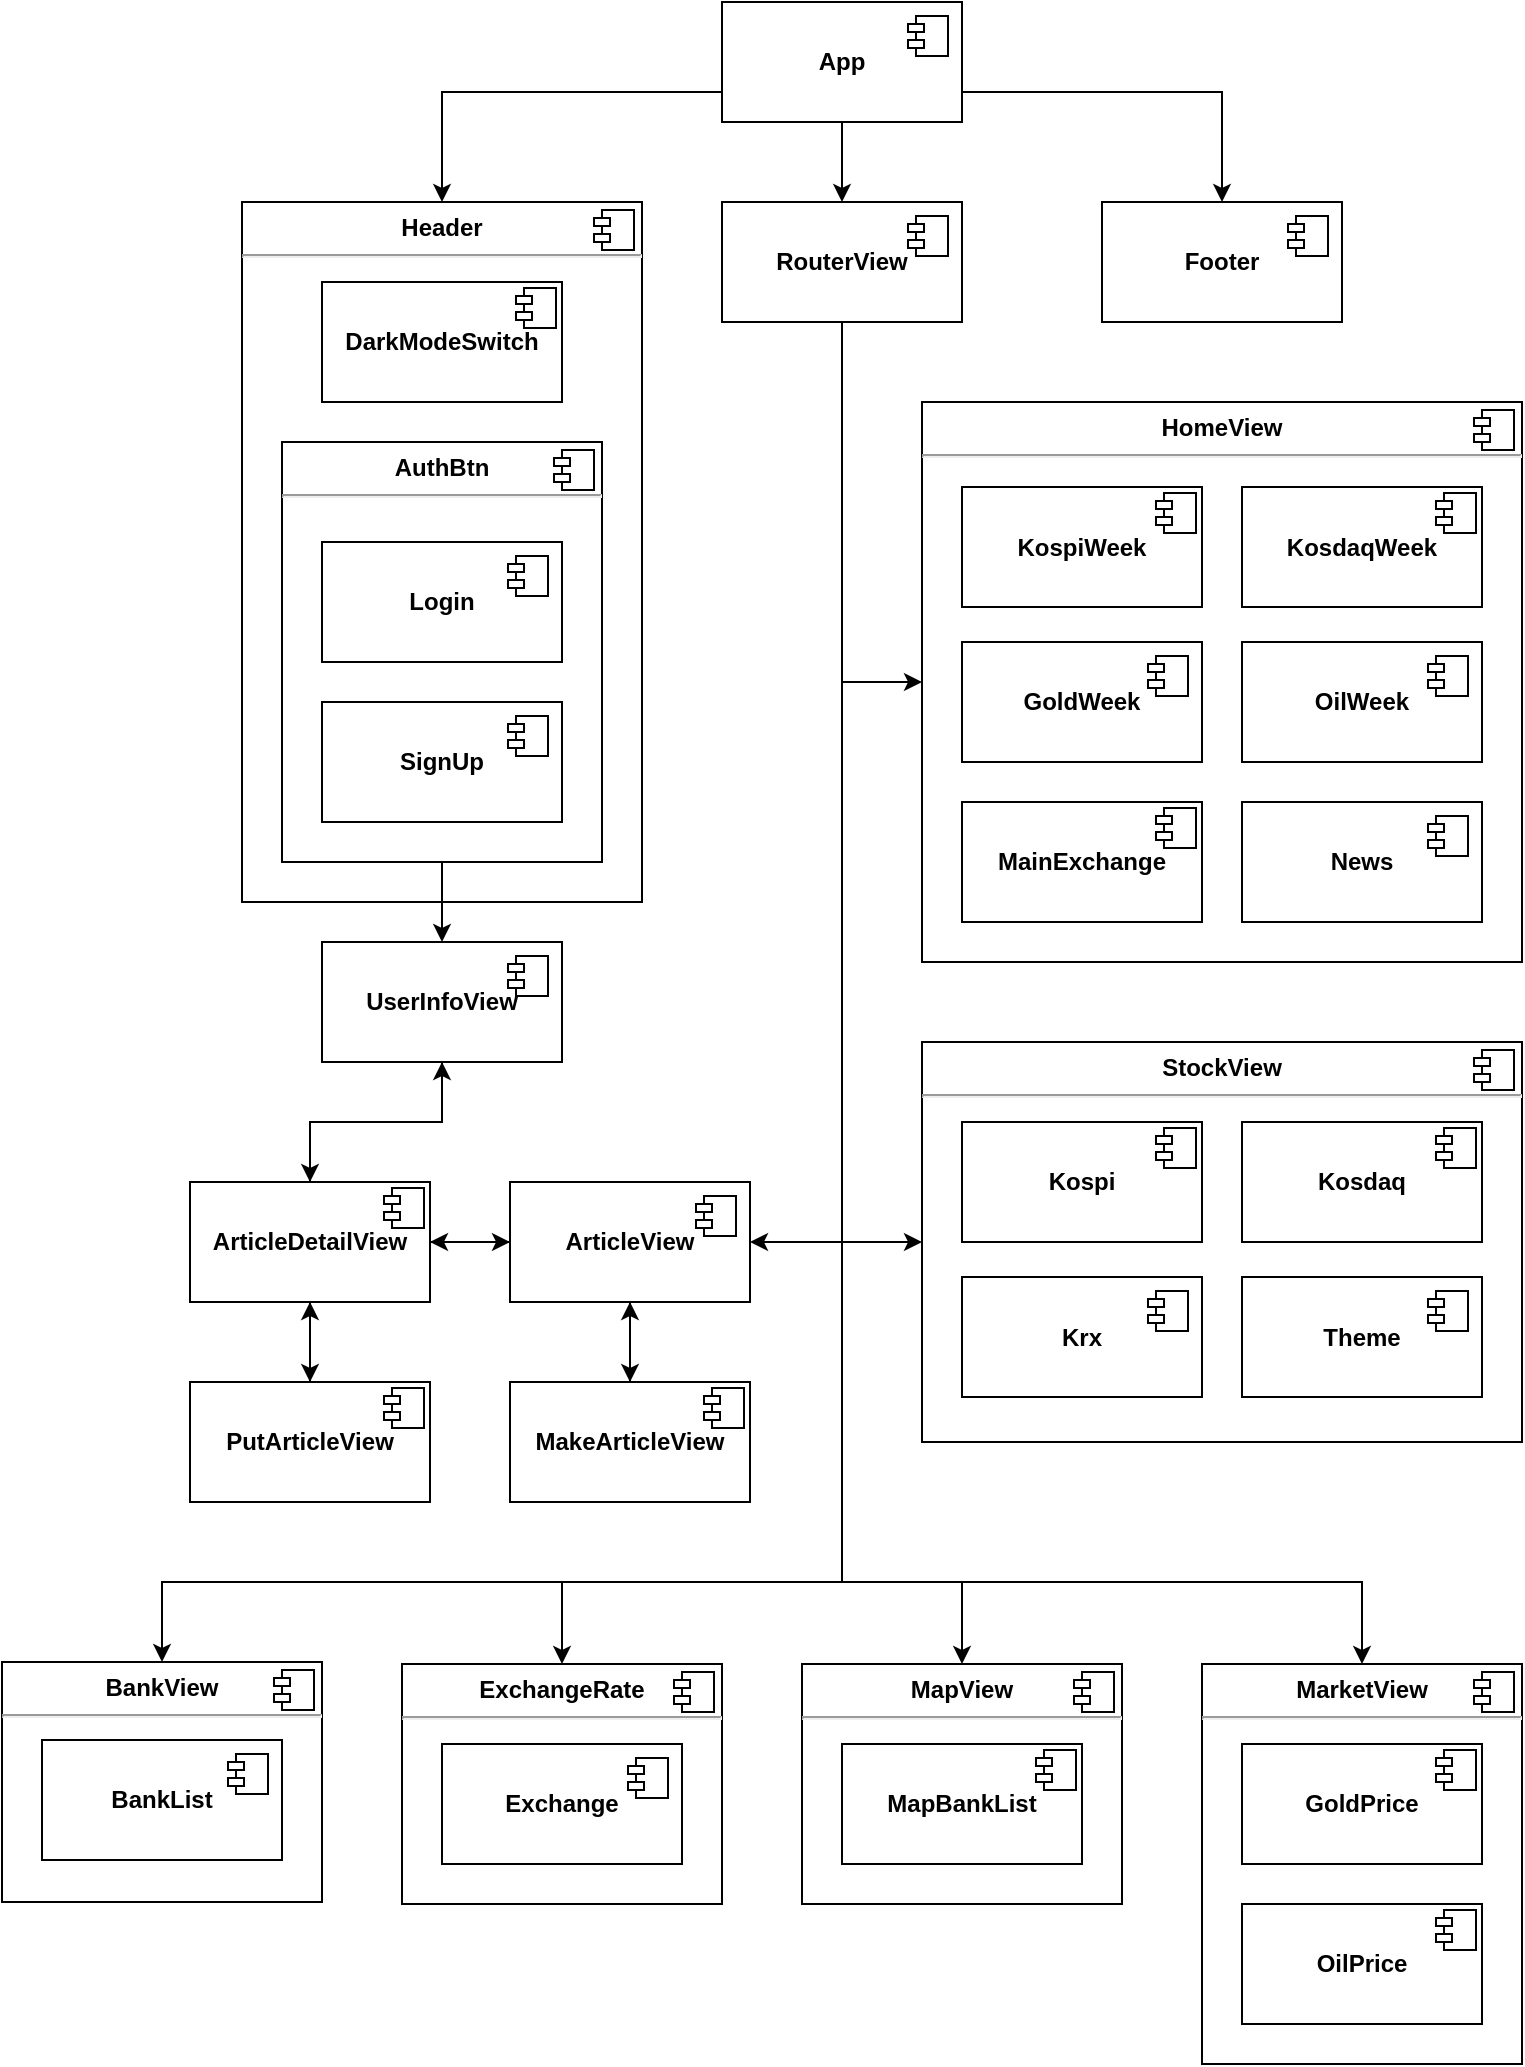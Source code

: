 <mxfile version="22.1.3" type="github">
  <diagram name="페이지-1" id="ZeWYC80MoeHbNpzLWQ5p">
    <mxGraphModel dx="866" dy="758" grid="1" gridSize="10" guides="1" tooltips="1" connect="1" arrows="1" fold="1" page="1" pageScale="1" pageWidth="827" pageHeight="1169" math="0" shadow="0">
      <root>
        <mxCell id="0" />
        <mxCell id="1" parent="0" />
        <mxCell id="Tg6wcFkFNeDwdS5GyfMi-22" style="edgeStyle=orthogonalEdgeStyle;rounded=0;orthogonalLoop=1;jettySize=auto;html=1;exitX=0.5;exitY=1;exitDx=0;exitDy=0;entryX=0.5;entryY=0;entryDx=0;entryDy=0;" parent="1" source="Tg6wcFkFNeDwdS5GyfMi-10" target="Tg6wcFkFNeDwdS5GyfMi-16" edge="1">
          <mxGeometry relative="1" as="geometry" />
        </mxCell>
        <mxCell id="Tg6wcFkFNeDwdS5GyfMi-25" style="edgeStyle=orthogonalEdgeStyle;rounded=0;orthogonalLoop=1;jettySize=auto;html=1;exitX=0;exitY=0.75;exitDx=0;exitDy=0;entryX=0.5;entryY=0;entryDx=0;entryDy=0;" parent="1" source="Tg6wcFkFNeDwdS5GyfMi-10" target="zEUNwuFiyMhTaIZTv6xQ-22" edge="1">
          <mxGeometry relative="1" as="geometry">
            <mxPoint x="300" y="120" as="targetPoint" />
          </mxGeometry>
        </mxCell>
        <mxCell id="Tg6wcFkFNeDwdS5GyfMi-26" style="edgeStyle=orthogonalEdgeStyle;rounded=0;orthogonalLoop=1;jettySize=auto;html=1;exitX=1;exitY=0.75;exitDx=0;exitDy=0;entryX=0.5;entryY=0;entryDx=0;entryDy=0;" parent="1" source="Tg6wcFkFNeDwdS5GyfMi-10" target="Tg6wcFkFNeDwdS5GyfMi-18" edge="1">
          <mxGeometry relative="1" as="geometry" />
        </mxCell>
        <mxCell id="Tg6wcFkFNeDwdS5GyfMi-10" value="&lt;b&gt;App&lt;/b&gt;" style="html=1;dropTarget=0;whiteSpace=wrap;" parent="1" vertex="1">
          <mxGeometry x="400" y="20" width="120" height="60" as="geometry" />
        </mxCell>
        <mxCell id="Tg6wcFkFNeDwdS5GyfMi-11" value="" style="shape=module;jettyWidth=8;jettyHeight=4;" parent="Tg6wcFkFNeDwdS5GyfMi-10" vertex="1">
          <mxGeometry x="1" width="20" height="20" relative="1" as="geometry">
            <mxPoint x="-27" y="7" as="offset" />
          </mxGeometry>
        </mxCell>
        <mxCell id="zEUNwuFiyMhTaIZTv6xQ-21" style="edgeStyle=orthogonalEdgeStyle;rounded=0;orthogonalLoop=1;jettySize=auto;html=1;exitX=0.5;exitY=1;exitDx=0;exitDy=0;entryX=0;entryY=0.5;entryDx=0;entryDy=0;" parent="1" source="Tg6wcFkFNeDwdS5GyfMi-16" target="zEUNwuFiyMhTaIZTv6xQ-5" edge="1">
          <mxGeometry relative="1" as="geometry" />
        </mxCell>
        <mxCell id="zEUNwuFiyMhTaIZTv6xQ-91" style="edgeStyle=orthogonalEdgeStyle;rounded=0;orthogonalLoop=1;jettySize=auto;html=1;entryX=0;entryY=0.5;entryDx=0;entryDy=0;" parent="1" source="Tg6wcFkFNeDwdS5GyfMi-16" target="zEUNwuFiyMhTaIZTv6xQ-49" edge="1">
          <mxGeometry relative="1" as="geometry" />
        </mxCell>
        <mxCell id="zEUNwuFiyMhTaIZTv6xQ-92" style="edgeStyle=orthogonalEdgeStyle;rounded=0;orthogonalLoop=1;jettySize=auto;html=1;exitX=0.5;exitY=1;exitDx=0;exitDy=0;entryX=0.5;entryY=0;entryDx=0;entryDy=0;" parent="1" source="Tg6wcFkFNeDwdS5GyfMi-16" target="zEUNwuFiyMhTaIZTv6xQ-39" edge="1">
          <mxGeometry relative="1" as="geometry">
            <Array as="points">
              <mxPoint x="460" y="810" />
              <mxPoint x="520" y="810" />
            </Array>
          </mxGeometry>
        </mxCell>
        <mxCell id="zEUNwuFiyMhTaIZTv6xQ-93" style="edgeStyle=orthogonalEdgeStyle;rounded=0;orthogonalLoop=1;jettySize=auto;html=1;entryX=0.5;entryY=0;entryDx=0;entryDy=0;exitX=0.5;exitY=1;exitDx=0;exitDy=0;" parent="1" source="Tg6wcFkFNeDwdS5GyfMi-16" target="zEUNwuFiyMhTaIZTv6xQ-42" edge="1">
          <mxGeometry relative="1" as="geometry">
            <mxPoint x="510" y="800" as="sourcePoint" />
            <mxPoint x="710" y="1490" as="targetPoint" />
            <Array as="points">
              <mxPoint x="460" y="810" />
              <mxPoint x="720" y="810" />
            </Array>
          </mxGeometry>
        </mxCell>
        <mxCell id="zEUNwuFiyMhTaIZTv6xQ-94" style="edgeStyle=orthogonalEdgeStyle;rounded=0;orthogonalLoop=1;jettySize=auto;html=1;entryX=0.5;entryY=0;entryDx=0;entryDy=0;" parent="1" source="Tg6wcFkFNeDwdS5GyfMi-16" target="zEUNwuFiyMhTaIZTv6xQ-36" edge="1">
          <mxGeometry relative="1" as="geometry">
            <Array as="points">
              <mxPoint x="460" y="810" />
              <mxPoint x="320" y="810" />
            </Array>
          </mxGeometry>
        </mxCell>
        <mxCell id="zEUNwuFiyMhTaIZTv6xQ-95" style="edgeStyle=orthogonalEdgeStyle;rounded=0;orthogonalLoop=1;jettySize=auto;html=1;exitX=0.5;exitY=1;exitDx=0;exitDy=0;entryX=0.5;entryY=0;entryDx=0;entryDy=0;" parent="1" source="Tg6wcFkFNeDwdS5GyfMi-16" target="zEUNwuFiyMhTaIZTv6xQ-32" edge="1">
          <mxGeometry relative="1" as="geometry">
            <Array as="points">
              <mxPoint x="460" y="810" />
              <mxPoint x="120" y="810" />
            </Array>
          </mxGeometry>
        </mxCell>
        <mxCell id="0hdP5lCH5m9GgAdP9-wv-3" style="edgeStyle=orthogonalEdgeStyle;rounded=0;orthogonalLoop=1;jettySize=auto;html=1;exitX=0.5;exitY=1;exitDx=0;exitDy=0;entryX=1;entryY=0.5;entryDx=0;entryDy=0;" edge="1" parent="1" source="Tg6wcFkFNeDwdS5GyfMi-16" target="Tg6wcFkFNeDwdS5GyfMi-31">
          <mxGeometry relative="1" as="geometry" />
        </mxCell>
        <mxCell id="Tg6wcFkFNeDwdS5GyfMi-16" value="&lt;b&gt;RouterView&lt;/b&gt;" style="html=1;dropTarget=0;whiteSpace=wrap;" parent="1" vertex="1">
          <mxGeometry x="400" y="120" width="120" height="60" as="geometry" />
        </mxCell>
        <mxCell id="Tg6wcFkFNeDwdS5GyfMi-17" value="" style="shape=module;jettyWidth=8;jettyHeight=4;" parent="Tg6wcFkFNeDwdS5GyfMi-16" vertex="1">
          <mxGeometry x="1" width="20" height="20" relative="1" as="geometry">
            <mxPoint x="-27" y="7" as="offset" />
          </mxGeometry>
        </mxCell>
        <mxCell id="Tg6wcFkFNeDwdS5GyfMi-18" value="&lt;b&gt;Footer&lt;/b&gt;" style="html=1;dropTarget=0;whiteSpace=wrap;" parent="1" vertex="1">
          <mxGeometry x="590" y="120" width="120" height="60" as="geometry" />
        </mxCell>
        <mxCell id="Tg6wcFkFNeDwdS5GyfMi-19" value="" style="shape=module;jettyWidth=8;jettyHeight=4;" parent="Tg6wcFkFNeDwdS5GyfMi-18" vertex="1">
          <mxGeometry x="1" width="20" height="20" relative="1" as="geometry">
            <mxPoint x="-27" y="7" as="offset" />
          </mxGeometry>
        </mxCell>
        <mxCell id="zEUNwuFiyMhTaIZTv6xQ-87" style="edgeStyle=orthogonalEdgeStyle;rounded=0;orthogonalLoop=1;jettySize=auto;html=1;exitX=0.5;exitY=1;exitDx=0;exitDy=0;entryX=0.5;entryY=0;entryDx=0;entryDy=0;" parent="1" source="Tg6wcFkFNeDwdS5GyfMi-31" target="zEUNwuFiyMhTaIZTv6xQ-61" edge="1">
          <mxGeometry relative="1" as="geometry" />
        </mxCell>
        <mxCell id="0hdP5lCH5m9GgAdP9-wv-1" style="edgeStyle=orthogonalEdgeStyle;rounded=0;orthogonalLoop=1;jettySize=auto;html=1;exitX=0;exitY=0.5;exitDx=0;exitDy=0;entryX=1;entryY=0.5;entryDx=0;entryDy=0;" edge="1" parent="1" source="Tg6wcFkFNeDwdS5GyfMi-31" target="zEUNwuFiyMhTaIZTv6xQ-59">
          <mxGeometry relative="1" as="geometry" />
        </mxCell>
        <mxCell id="Tg6wcFkFNeDwdS5GyfMi-31" value="&lt;b&gt;ArticleView&lt;/b&gt;" style="html=1;dropTarget=0;whiteSpace=wrap;" parent="1" vertex="1">
          <mxGeometry x="294" y="610" width="120" height="60" as="geometry" />
        </mxCell>
        <mxCell id="Tg6wcFkFNeDwdS5GyfMi-32" value="" style="shape=module;jettyWidth=8;jettyHeight=4;" parent="Tg6wcFkFNeDwdS5GyfMi-31" vertex="1">
          <mxGeometry x="1" width="20" height="20" relative="1" as="geometry">
            <mxPoint x="-27" y="7" as="offset" />
          </mxGeometry>
        </mxCell>
        <mxCell id="zEUNwuFiyMhTaIZTv6xQ-81" style="edgeStyle=orthogonalEdgeStyle;rounded=0;orthogonalLoop=1;jettySize=auto;html=1;exitX=0.5;exitY=1;exitDx=0;exitDy=0;" parent="1" source="Tg6wcFkFNeDwdS5GyfMi-39" target="zEUNwuFiyMhTaIZTv6xQ-59" edge="1">
          <mxGeometry relative="1" as="geometry" />
        </mxCell>
        <mxCell id="Tg6wcFkFNeDwdS5GyfMi-39" value="&lt;b&gt;UserInfoView&lt;/b&gt;" style="html=1;dropTarget=0;whiteSpace=wrap;" parent="1" vertex="1">
          <mxGeometry x="200" y="490" width="120" height="60" as="geometry" />
        </mxCell>
        <mxCell id="Tg6wcFkFNeDwdS5GyfMi-40" value="" style="shape=module;jettyWidth=8;jettyHeight=4;" parent="Tg6wcFkFNeDwdS5GyfMi-39" vertex="1">
          <mxGeometry x="1" width="20" height="20" relative="1" as="geometry">
            <mxPoint x="-27" y="7" as="offset" />
          </mxGeometry>
        </mxCell>
        <mxCell id="zEUNwuFiyMhTaIZTv6xQ-5" value="&lt;p style=&quot;margin:0px;margin-top:6px;text-align:center;&quot;&gt;&lt;b&gt;HomeView&lt;/b&gt;&lt;/p&gt;&lt;hr&gt;&lt;p style=&quot;margin:0px;margin-left:8px;&quot;&gt;&lt;br&gt;&lt;/p&gt;" style="align=left;overflow=fill;html=1;dropTarget=0;whiteSpace=wrap;" parent="1" vertex="1">
          <mxGeometry x="500" y="220" width="300" height="280" as="geometry" />
        </mxCell>
        <mxCell id="zEUNwuFiyMhTaIZTv6xQ-6" value="" style="shape=component;jettyWidth=8;jettyHeight=4;" parent="zEUNwuFiyMhTaIZTv6xQ-5" vertex="1">
          <mxGeometry x="1" width="20" height="20" relative="1" as="geometry">
            <mxPoint x="-24" y="4" as="offset" />
          </mxGeometry>
        </mxCell>
        <mxCell id="zEUNwuFiyMhTaIZTv6xQ-9" value="&lt;b&gt;KospiWeek&lt;/b&gt;" style="html=1;dropTarget=0;whiteSpace=wrap;" parent="1" vertex="1">
          <mxGeometry x="520" y="262.5" width="120" height="60" as="geometry" />
        </mxCell>
        <mxCell id="zEUNwuFiyMhTaIZTv6xQ-10" value="" style="shape=module;jettyWidth=8;jettyHeight=4;" parent="zEUNwuFiyMhTaIZTv6xQ-9" vertex="1">
          <mxGeometry x="1" width="20" height="20" relative="1" as="geometry">
            <mxPoint x="-23" y="3" as="offset" />
          </mxGeometry>
        </mxCell>
        <mxCell id="zEUNwuFiyMhTaIZTv6xQ-11" value="&lt;b&gt;KosdaqWeek&lt;/b&gt;" style="html=1;dropTarget=0;whiteSpace=wrap;" parent="1" vertex="1">
          <mxGeometry x="660" y="262.5" width="120" height="60" as="geometry" />
        </mxCell>
        <mxCell id="zEUNwuFiyMhTaIZTv6xQ-12" value="" style="shape=module;jettyWidth=8;jettyHeight=4;" parent="zEUNwuFiyMhTaIZTv6xQ-11" vertex="1">
          <mxGeometry x="1" width="20" height="20" relative="1" as="geometry">
            <mxPoint x="-23" y="3" as="offset" />
          </mxGeometry>
        </mxCell>
        <mxCell id="zEUNwuFiyMhTaIZTv6xQ-13" value="&lt;b&gt;GoldWeek&lt;/b&gt;" style="html=1;dropTarget=0;whiteSpace=wrap;" parent="1" vertex="1">
          <mxGeometry x="520" y="340" width="120" height="60" as="geometry" />
        </mxCell>
        <mxCell id="zEUNwuFiyMhTaIZTv6xQ-14" value="" style="shape=module;jettyWidth=8;jettyHeight=4;" parent="zEUNwuFiyMhTaIZTv6xQ-13" vertex="1">
          <mxGeometry x="1" width="20" height="20" relative="1" as="geometry">
            <mxPoint x="-27" y="7" as="offset" />
          </mxGeometry>
        </mxCell>
        <mxCell id="zEUNwuFiyMhTaIZTv6xQ-15" value="&lt;b&gt;OilWeek&lt;/b&gt;" style="html=1;dropTarget=0;whiteSpace=wrap;" parent="1" vertex="1">
          <mxGeometry x="660" y="340" width="120" height="60" as="geometry" />
        </mxCell>
        <mxCell id="zEUNwuFiyMhTaIZTv6xQ-16" value="" style="shape=module;jettyWidth=8;jettyHeight=4;" parent="zEUNwuFiyMhTaIZTv6xQ-15" vertex="1">
          <mxGeometry x="1" width="20" height="20" relative="1" as="geometry">
            <mxPoint x="-27" y="7" as="offset" />
          </mxGeometry>
        </mxCell>
        <mxCell id="zEUNwuFiyMhTaIZTv6xQ-17" value="&lt;b&gt;MainExchange&lt;/b&gt;" style="html=1;dropTarget=0;whiteSpace=wrap;" parent="1" vertex="1">
          <mxGeometry x="520" y="420" width="120" height="60" as="geometry" />
        </mxCell>
        <mxCell id="zEUNwuFiyMhTaIZTv6xQ-18" value="" style="shape=module;jettyWidth=8;jettyHeight=4;" parent="zEUNwuFiyMhTaIZTv6xQ-17" vertex="1">
          <mxGeometry x="1" width="20" height="20" relative="1" as="geometry">
            <mxPoint x="-23" y="3" as="offset" />
          </mxGeometry>
        </mxCell>
        <mxCell id="zEUNwuFiyMhTaIZTv6xQ-19" value="&lt;b&gt;News&lt;/b&gt;" style="html=1;dropTarget=0;whiteSpace=wrap;" parent="1" vertex="1">
          <mxGeometry x="660" y="420" width="120" height="60" as="geometry" />
        </mxCell>
        <mxCell id="zEUNwuFiyMhTaIZTv6xQ-20" value="" style="shape=module;jettyWidth=8;jettyHeight=4;" parent="zEUNwuFiyMhTaIZTv6xQ-19" vertex="1">
          <mxGeometry x="1" width="20" height="20" relative="1" as="geometry">
            <mxPoint x="-27" y="7" as="offset" />
          </mxGeometry>
        </mxCell>
        <mxCell id="zEUNwuFiyMhTaIZTv6xQ-22" value="&lt;p style=&quot;margin:0px;margin-top:6px;text-align:center;&quot;&gt;&lt;b&gt;Header&lt;/b&gt;&lt;/p&gt;&lt;hr&gt;&lt;p style=&quot;margin:0px;margin-left:8px;&quot;&gt;&lt;br&gt;&lt;/p&gt;" style="align=left;overflow=fill;html=1;dropTarget=0;whiteSpace=wrap;" parent="1" vertex="1">
          <mxGeometry x="160" y="120" width="200" height="350" as="geometry" />
        </mxCell>
        <mxCell id="zEUNwuFiyMhTaIZTv6xQ-23" value="" style="shape=component;jettyWidth=8;jettyHeight=4;" parent="zEUNwuFiyMhTaIZTv6xQ-22" vertex="1">
          <mxGeometry x="1" width="20" height="20" relative="1" as="geometry">
            <mxPoint x="-24" y="4" as="offset" />
          </mxGeometry>
        </mxCell>
        <mxCell id="zEUNwuFiyMhTaIZTv6xQ-80" style="edgeStyle=orthogonalEdgeStyle;rounded=0;orthogonalLoop=1;jettySize=auto;html=1;exitX=0.5;exitY=1;exitDx=0;exitDy=0;" parent="1" source="zEUNwuFiyMhTaIZTv6xQ-24" target="Tg6wcFkFNeDwdS5GyfMi-39" edge="1">
          <mxGeometry relative="1" as="geometry" />
        </mxCell>
        <mxCell id="zEUNwuFiyMhTaIZTv6xQ-24" value="&lt;p style=&quot;margin:0px;margin-top:6px;text-align:center;&quot;&gt;&lt;b&gt;AuthBtn&lt;/b&gt;&lt;/p&gt;&lt;hr&gt;&lt;p style=&quot;margin:0px;margin-left:8px;&quot;&gt;&lt;br&gt;&lt;/p&gt;" style="align=left;overflow=fill;html=1;dropTarget=0;whiteSpace=wrap;" parent="1" vertex="1">
          <mxGeometry x="180" y="240" width="160" height="210" as="geometry" />
        </mxCell>
        <mxCell id="zEUNwuFiyMhTaIZTv6xQ-25" value="" style="shape=component;jettyWidth=8;jettyHeight=4;" parent="zEUNwuFiyMhTaIZTv6xQ-24" vertex="1">
          <mxGeometry x="1" width="20" height="20" relative="1" as="geometry">
            <mxPoint x="-24" y="4" as="offset" />
          </mxGeometry>
        </mxCell>
        <mxCell id="zEUNwuFiyMhTaIZTv6xQ-26" value="&lt;b&gt;Login&lt;/b&gt;" style="html=1;dropTarget=0;whiteSpace=wrap;" parent="1" vertex="1">
          <mxGeometry x="200" y="290" width="120" height="60" as="geometry" />
        </mxCell>
        <mxCell id="zEUNwuFiyMhTaIZTv6xQ-27" value="" style="shape=module;jettyWidth=8;jettyHeight=4;" parent="zEUNwuFiyMhTaIZTv6xQ-26" vertex="1">
          <mxGeometry x="1" width="20" height="20" relative="1" as="geometry">
            <mxPoint x="-27" y="7" as="offset" />
          </mxGeometry>
        </mxCell>
        <mxCell id="zEUNwuFiyMhTaIZTv6xQ-28" value="&lt;b&gt;SignUp&lt;/b&gt;" style="html=1;dropTarget=0;whiteSpace=wrap;" parent="1" vertex="1">
          <mxGeometry x="200" y="370" width="120" height="60" as="geometry" />
        </mxCell>
        <mxCell id="zEUNwuFiyMhTaIZTv6xQ-29" value="" style="shape=module;jettyWidth=8;jettyHeight=4;" parent="zEUNwuFiyMhTaIZTv6xQ-28" vertex="1">
          <mxGeometry x="1" width="20" height="20" relative="1" as="geometry">
            <mxPoint x="-27" y="7" as="offset" />
          </mxGeometry>
        </mxCell>
        <mxCell id="zEUNwuFiyMhTaIZTv6xQ-30" value="&lt;b&gt;DarkModeSwitch&lt;/b&gt;" style="html=1;dropTarget=0;whiteSpace=wrap;" parent="1" vertex="1">
          <mxGeometry x="200" y="160" width="120" height="60" as="geometry" />
        </mxCell>
        <mxCell id="zEUNwuFiyMhTaIZTv6xQ-31" value="" style="shape=module;jettyWidth=8;jettyHeight=4;" parent="zEUNwuFiyMhTaIZTv6xQ-30" vertex="1">
          <mxGeometry x="1" width="20" height="20" relative="1" as="geometry">
            <mxPoint x="-23" y="3" as="offset" />
          </mxGeometry>
        </mxCell>
        <mxCell id="zEUNwuFiyMhTaIZTv6xQ-32" value="&lt;p style=&quot;margin:0px;margin-top:6px;text-align:center;&quot;&gt;&lt;b&gt;BankView&lt;/b&gt;&lt;/p&gt;&lt;hr&gt;&lt;p style=&quot;margin:0px;margin-left:8px;&quot;&gt;&lt;br&gt;&lt;/p&gt;" style="align=left;overflow=fill;html=1;dropTarget=0;whiteSpace=wrap;" parent="1" vertex="1">
          <mxGeometry x="40" y="850" width="160" height="120" as="geometry" />
        </mxCell>
        <mxCell id="zEUNwuFiyMhTaIZTv6xQ-33" value="" style="shape=component;jettyWidth=8;jettyHeight=4;" parent="zEUNwuFiyMhTaIZTv6xQ-32" vertex="1">
          <mxGeometry x="1" width="20" height="20" relative="1" as="geometry">
            <mxPoint x="-24" y="4" as="offset" />
          </mxGeometry>
        </mxCell>
        <mxCell id="Tg6wcFkFNeDwdS5GyfMi-37" value="&lt;b&gt;BankList&lt;/b&gt;" style="html=1;dropTarget=0;whiteSpace=wrap;" parent="1" vertex="1">
          <mxGeometry x="60" y="889" width="120" height="60" as="geometry" />
        </mxCell>
        <mxCell id="Tg6wcFkFNeDwdS5GyfMi-38" value="" style="shape=module;jettyWidth=8;jettyHeight=4;" parent="Tg6wcFkFNeDwdS5GyfMi-37" vertex="1">
          <mxGeometry x="1" width="20" height="20" relative="1" as="geometry">
            <mxPoint x="-27" y="7" as="offset" />
          </mxGeometry>
        </mxCell>
        <mxCell id="zEUNwuFiyMhTaIZTv6xQ-34" style="edgeStyle=orthogonalEdgeStyle;rounded=0;orthogonalLoop=1;jettySize=auto;html=1;exitX=0.5;exitY=1;exitDx=0;exitDy=0;" parent="1" source="zEUNwuFiyMhTaIZTv6xQ-32" target="zEUNwuFiyMhTaIZTv6xQ-32" edge="1">
          <mxGeometry relative="1" as="geometry" />
        </mxCell>
        <mxCell id="zEUNwuFiyMhTaIZTv6xQ-36" value="&lt;p style=&quot;margin:0px;margin-top:6px;text-align:center;&quot;&gt;&lt;b style=&quot;border-color: var(--border-color);&quot;&gt;ExchangeRate&lt;/b&gt;&lt;br&gt;&lt;/p&gt;&lt;hr&gt;&lt;p style=&quot;margin:0px;margin-left:8px;&quot;&gt;&lt;br&gt;&lt;/p&gt;" style="align=left;overflow=fill;html=1;dropTarget=0;whiteSpace=wrap;" parent="1" vertex="1">
          <mxGeometry x="240" y="851" width="160" height="120" as="geometry" />
        </mxCell>
        <mxCell id="zEUNwuFiyMhTaIZTv6xQ-37" value="" style="shape=component;jettyWidth=8;jettyHeight=4;" parent="zEUNwuFiyMhTaIZTv6xQ-36" vertex="1">
          <mxGeometry x="1" width="20" height="20" relative="1" as="geometry">
            <mxPoint x="-24" y="4" as="offset" />
          </mxGeometry>
        </mxCell>
        <mxCell id="Tg6wcFkFNeDwdS5GyfMi-43" value="&lt;b&gt;Exchange&lt;/b&gt;" style="html=1;dropTarget=0;whiteSpace=wrap;" parent="1" vertex="1">
          <mxGeometry x="260" y="891" width="120" height="60" as="geometry" />
        </mxCell>
        <mxCell id="Tg6wcFkFNeDwdS5GyfMi-44" value="" style="shape=module;jettyWidth=8;jettyHeight=4;" parent="Tg6wcFkFNeDwdS5GyfMi-43" vertex="1">
          <mxGeometry x="1" width="20" height="20" relative="1" as="geometry">
            <mxPoint x="-27" y="7" as="offset" />
          </mxGeometry>
        </mxCell>
        <mxCell id="zEUNwuFiyMhTaIZTv6xQ-39" value="&lt;p style=&quot;margin:0px;margin-top:6px;text-align:center;&quot;&gt;&lt;b&gt;MapView&lt;/b&gt;&lt;/p&gt;&lt;hr&gt;&lt;p style=&quot;margin:0px;margin-left:8px;&quot;&gt;&lt;br&gt;&lt;/p&gt;" style="align=left;overflow=fill;html=1;dropTarget=0;whiteSpace=wrap;" parent="1" vertex="1">
          <mxGeometry x="440" y="851" width="160" height="120" as="geometry" />
        </mxCell>
        <mxCell id="zEUNwuFiyMhTaIZTv6xQ-40" value="" style="shape=component;jettyWidth=8;jettyHeight=4;" parent="zEUNwuFiyMhTaIZTv6xQ-39" vertex="1">
          <mxGeometry x="1" width="20" height="20" relative="1" as="geometry">
            <mxPoint x="-24" y="4" as="offset" />
          </mxGeometry>
        </mxCell>
        <mxCell id="Tg6wcFkFNeDwdS5GyfMi-41" value="&lt;b&gt;MapBankList&lt;/b&gt;" style="html=1;dropTarget=0;whiteSpace=wrap;" parent="1" vertex="1">
          <mxGeometry x="460" y="891" width="120" height="60" as="geometry" />
        </mxCell>
        <mxCell id="Tg6wcFkFNeDwdS5GyfMi-42" value="" style="shape=module;jettyWidth=8;jettyHeight=4;" parent="Tg6wcFkFNeDwdS5GyfMi-41" vertex="1">
          <mxGeometry x="1" width="20" height="20" relative="1" as="geometry">
            <mxPoint x="-23" y="3" as="offset" />
          </mxGeometry>
        </mxCell>
        <mxCell id="zEUNwuFiyMhTaIZTv6xQ-42" value="&lt;p style=&quot;margin:0px;margin-top:6px;text-align:center;&quot;&gt;&lt;b&gt;MarketView&lt;/b&gt;&lt;/p&gt;&lt;hr&gt;&lt;p style=&quot;margin:0px;margin-left:8px;&quot;&gt;&lt;br&gt;&lt;/p&gt;" style="align=left;overflow=fill;html=1;dropTarget=0;whiteSpace=wrap;" parent="1" vertex="1">
          <mxGeometry x="640" y="851" width="160" height="200" as="geometry" />
        </mxCell>
        <mxCell id="zEUNwuFiyMhTaIZTv6xQ-43" value="" style="shape=component;jettyWidth=8;jettyHeight=4;" parent="zEUNwuFiyMhTaIZTv6xQ-42" vertex="1">
          <mxGeometry x="1" width="20" height="20" relative="1" as="geometry">
            <mxPoint x="-24" y="4" as="offset" />
          </mxGeometry>
        </mxCell>
        <mxCell id="zEUNwuFiyMhTaIZTv6xQ-44" value="&lt;b&gt;GoldPrice&lt;/b&gt;" style="html=1;dropTarget=0;whiteSpace=wrap;" parent="1" vertex="1">
          <mxGeometry x="660" y="891" width="120" height="60" as="geometry" />
        </mxCell>
        <mxCell id="zEUNwuFiyMhTaIZTv6xQ-45" value="" style="shape=module;jettyWidth=8;jettyHeight=4;" parent="zEUNwuFiyMhTaIZTv6xQ-44" vertex="1">
          <mxGeometry x="1" width="20" height="20" relative="1" as="geometry">
            <mxPoint x="-23" y="3" as="offset" />
          </mxGeometry>
        </mxCell>
        <mxCell id="zEUNwuFiyMhTaIZTv6xQ-46" value="&lt;b&gt;OilPrice&lt;/b&gt;" style="html=1;dropTarget=0;whiteSpace=wrap;" parent="1" vertex="1">
          <mxGeometry x="660" y="971" width="120" height="60" as="geometry" />
        </mxCell>
        <mxCell id="zEUNwuFiyMhTaIZTv6xQ-47" value="" style="shape=module;jettyWidth=8;jettyHeight=4;" parent="zEUNwuFiyMhTaIZTv6xQ-46" vertex="1">
          <mxGeometry x="1" width="20" height="20" relative="1" as="geometry">
            <mxPoint x="-23" y="3" as="offset" />
          </mxGeometry>
        </mxCell>
        <mxCell id="zEUNwuFiyMhTaIZTv6xQ-49" value="&lt;p style=&quot;margin:0px;margin-top:6px;text-align:center;&quot;&gt;&lt;b&gt;StockView&lt;/b&gt;&lt;/p&gt;&lt;hr&gt;&lt;p style=&quot;margin:0px;margin-left:8px;&quot;&gt;&lt;br&gt;&lt;/p&gt;" style="align=left;overflow=fill;html=1;dropTarget=0;whiteSpace=wrap;" parent="1" vertex="1">
          <mxGeometry x="500" y="540" width="300" height="200" as="geometry" />
        </mxCell>
        <mxCell id="zEUNwuFiyMhTaIZTv6xQ-50" value="" style="shape=component;jettyWidth=8;jettyHeight=4;" parent="zEUNwuFiyMhTaIZTv6xQ-49" vertex="1">
          <mxGeometry x="1" width="20" height="20" relative="1" as="geometry">
            <mxPoint x="-24" y="4" as="offset" />
          </mxGeometry>
        </mxCell>
        <mxCell id="zEUNwuFiyMhTaIZTv6xQ-51" value="&lt;b&gt;Kospi&lt;/b&gt;" style="html=1;dropTarget=0;whiteSpace=wrap;" parent="1" vertex="1">
          <mxGeometry x="520" y="580" width="120" height="60" as="geometry" />
        </mxCell>
        <mxCell id="zEUNwuFiyMhTaIZTv6xQ-52" value="" style="shape=module;jettyWidth=8;jettyHeight=4;" parent="zEUNwuFiyMhTaIZTv6xQ-51" vertex="1">
          <mxGeometry x="1" width="20" height="20" relative="1" as="geometry">
            <mxPoint x="-23" y="3" as="offset" />
          </mxGeometry>
        </mxCell>
        <mxCell id="zEUNwuFiyMhTaIZTv6xQ-53" value="&lt;b&gt;Kosdaq&lt;/b&gt;" style="html=1;dropTarget=0;whiteSpace=wrap;" parent="1" vertex="1">
          <mxGeometry x="660" y="580" width="120" height="60" as="geometry" />
        </mxCell>
        <mxCell id="zEUNwuFiyMhTaIZTv6xQ-54" value="" style="shape=module;jettyWidth=8;jettyHeight=4;" parent="zEUNwuFiyMhTaIZTv6xQ-53" vertex="1">
          <mxGeometry x="1" width="20" height="20" relative="1" as="geometry">
            <mxPoint x="-23" y="3" as="offset" />
          </mxGeometry>
        </mxCell>
        <mxCell id="zEUNwuFiyMhTaIZTv6xQ-55" value="&lt;b&gt;Krx&lt;/b&gt;" style="html=1;dropTarget=0;whiteSpace=wrap;" parent="1" vertex="1">
          <mxGeometry x="520" y="657.5" width="120" height="60" as="geometry" />
        </mxCell>
        <mxCell id="zEUNwuFiyMhTaIZTv6xQ-56" value="" style="shape=module;jettyWidth=8;jettyHeight=4;" parent="zEUNwuFiyMhTaIZTv6xQ-55" vertex="1">
          <mxGeometry x="1" width="20" height="20" relative="1" as="geometry">
            <mxPoint x="-27" y="7" as="offset" />
          </mxGeometry>
        </mxCell>
        <mxCell id="zEUNwuFiyMhTaIZTv6xQ-57" value="&lt;b&gt;Theme&lt;/b&gt;" style="html=1;dropTarget=0;whiteSpace=wrap;" parent="1" vertex="1">
          <mxGeometry x="660" y="657.5" width="120" height="60" as="geometry" />
        </mxCell>
        <mxCell id="zEUNwuFiyMhTaIZTv6xQ-58" value="" style="shape=module;jettyWidth=8;jettyHeight=4;" parent="zEUNwuFiyMhTaIZTv6xQ-57" vertex="1">
          <mxGeometry x="1" width="20" height="20" relative="1" as="geometry">
            <mxPoint x="-27" y="7" as="offset" />
          </mxGeometry>
        </mxCell>
        <mxCell id="zEUNwuFiyMhTaIZTv6xQ-82" style="edgeStyle=orthogonalEdgeStyle;rounded=0;orthogonalLoop=1;jettySize=auto;html=1;exitX=0.5;exitY=0;exitDx=0;exitDy=0;entryX=0.5;entryY=1;entryDx=0;entryDy=0;" parent="1" source="zEUNwuFiyMhTaIZTv6xQ-59" target="Tg6wcFkFNeDwdS5GyfMi-39" edge="1">
          <mxGeometry relative="1" as="geometry" />
        </mxCell>
        <mxCell id="zEUNwuFiyMhTaIZTv6xQ-85" style="edgeStyle=orthogonalEdgeStyle;rounded=0;orthogonalLoop=1;jettySize=auto;html=1;exitX=0.5;exitY=1;exitDx=0;exitDy=0;" parent="1" source="zEUNwuFiyMhTaIZTv6xQ-59" target="zEUNwuFiyMhTaIZTv6xQ-63" edge="1">
          <mxGeometry relative="1" as="geometry" />
        </mxCell>
        <mxCell id="0hdP5lCH5m9GgAdP9-wv-2" style="edgeStyle=orthogonalEdgeStyle;rounded=0;orthogonalLoop=1;jettySize=auto;html=1;exitX=1;exitY=0.5;exitDx=0;exitDy=0;entryX=0;entryY=0.5;entryDx=0;entryDy=0;" edge="1" parent="1" source="zEUNwuFiyMhTaIZTv6xQ-59" target="Tg6wcFkFNeDwdS5GyfMi-31">
          <mxGeometry relative="1" as="geometry" />
        </mxCell>
        <mxCell id="zEUNwuFiyMhTaIZTv6xQ-59" value="&lt;b&gt;ArticleDetailView&lt;/b&gt;" style="html=1;dropTarget=0;whiteSpace=wrap;" parent="1" vertex="1">
          <mxGeometry x="134" y="610" width="120" height="60" as="geometry" />
        </mxCell>
        <mxCell id="zEUNwuFiyMhTaIZTv6xQ-60" value="" style="shape=module;jettyWidth=8;jettyHeight=4;" parent="zEUNwuFiyMhTaIZTv6xQ-59" vertex="1">
          <mxGeometry x="1" width="20" height="20" relative="1" as="geometry">
            <mxPoint x="-23" y="3" as="offset" />
          </mxGeometry>
        </mxCell>
        <mxCell id="zEUNwuFiyMhTaIZTv6xQ-88" style="edgeStyle=orthogonalEdgeStyle;rounded=0;orthogonalLoop=1;jettySize=auto;html=1;exitX=0.5;exitY=0;exitDx=0;exitDy=0;entryX=0.5;entryY=1;entryDx=0;entryDy=0;" parent="1" source="zEUNwuFiyMhTaIZTv6xQ-61" target="Tg6wcFkFNeDwdS5GyfMi-31" edge="1">
          <mxGeometry relative="1" as="geometry" />
        </mxCell>
        <mxCell id="zEUNwuFiyMhTaIZTv6xQ-61" value="&lt;b&gt;MakeArticleView&lt;/b&gt;" style="html=1;dropTarget=0;whiteSpace=wrap;" parent="1" vertex="1">
          <mxGeometry x="294" y="710" width="120" height="60" as="geometry" />
        </mxCell>
        <mxCell id="zEUNwuFiyMhTaIZTv6xQ-62" value="" style="shape=module;jettyWidth=8;jettyHeight=4;" parent="zEUNwuFiyMhTaIZTv6xQ-61" vertex="1">
          <mxGeometry x="1" width="20" height="20" relative="1" as="geometry">
            <mxPoint x="-23" y="3" as="offset" />
          </mxGeometry>
        </mxCell>
        <mxCell id="zEUNwuFiyMhTaIZTv6xQ-86" style="edgeStyle=orthogonalEdgeStyle;rounded=0;orthogonalLoop=1;jettySize=auto;html=1;" parent="1" source="zEUNwuFiyMhTaIZTv6xQ-63" target="zEUNwuFiyMhTaIZTv6xQ-59" edge="1">
          <mxGeometry relative="1" as="geometry" />
        </mxCell>
        <mxCell id="zEUNwuFiyMhTaIZTv6xQ-63" value="&lt;b&gt;PutArticleView&lt;/b&gt;" style="html=1;dropTarget=0;whiteSpace=wrap;" parent="1" vertex="1">
          <mxGeometry x="134" y="710" width="120" height="60" as="geometry" />
        </mxCell>
        <mxCell id="zEUNwuFiyMhTaIZTv6xQ-64" value="" style="shape=module;jettyWidth=8;jettyHeight=4;" parent="zEUNwuFiyMhTaIZTv6xQ-63" vertex="1">
          <mxGeometry x="1" width="20" height="20" relative="1" as="geometry">
            <mxPoint x="-23" y="3" as="offset" />
          </mxGeometry>
        </mxCell>
      </root>
    </mxGraphModel>
  </diagram>
</mxfile>
